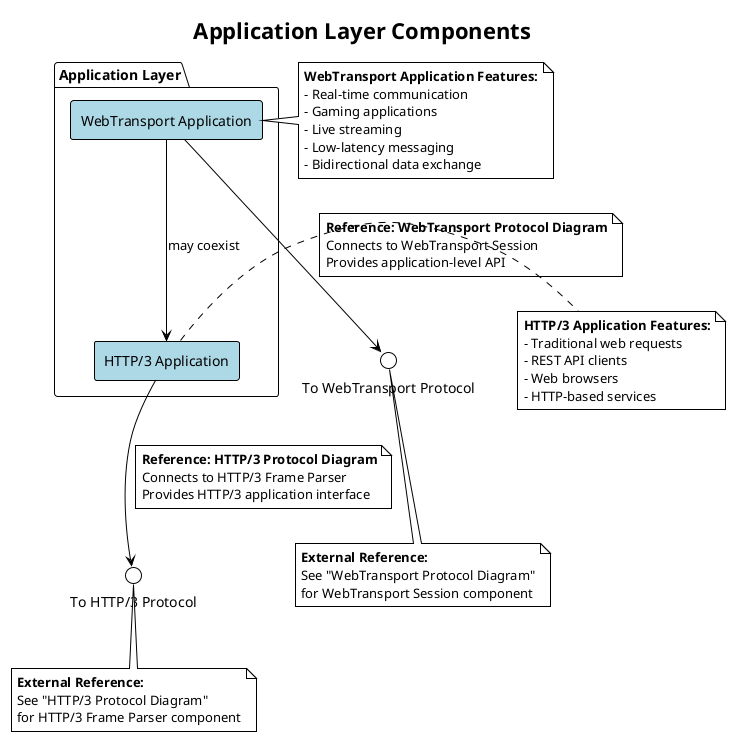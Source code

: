 @startuml
!theme plain
skinparam componentStyle rectangle
skinparam backgroundColor white
skinparam component {
  BackgroundColor lightblue
  BorderColor black
}

title Application Layer Components

package "Application Layer" {
  component "WebTransport Application" as WTApp
  component "HTTP/3 Application"      as H3App
}

' Internal connections within Application Layer
WTApp --> H3App : may coexist

' External interface points (references to other diagrams)
interface "To WebTransport Protocol" as IWT
interface "To HTTP/3 Protocol" as IH3

WTApp --> IWT
note on link : **Reference: WebTransport Protocol Diagram**\nConnects to WebTransport Session\nProvides application-level API

H3App --> IH3
note on link : **Reference: HTTP/3 Protocol Diagram**\nConnects to HTTP/3 Frame Parser\nProvides HTTP/3 application interface

' Application layer annotations
note right of WTApp : **WebTransport Application Features:**\n- Real-time communication\n- Gaming applications\n- Live streaming\n- Low-latency messaging\n- Bidirectional data exchange

note right of H3App : **HTTP/3 Application Features:**\n- Traditional web requests\n- REST API clients\n- Web browsers\n- HTTP-based services

' Protocol layer reference
note bottom of IWT : **External Reference:**\nSee "WebTransport Protocol Diagram"\nfor WebTransport Session component
note bottom of IH3 : **External Reference:**\nSee "HTTP/3 Protocol Diagram"\nfor HTTP/3 Frame Parser component

@enduml
